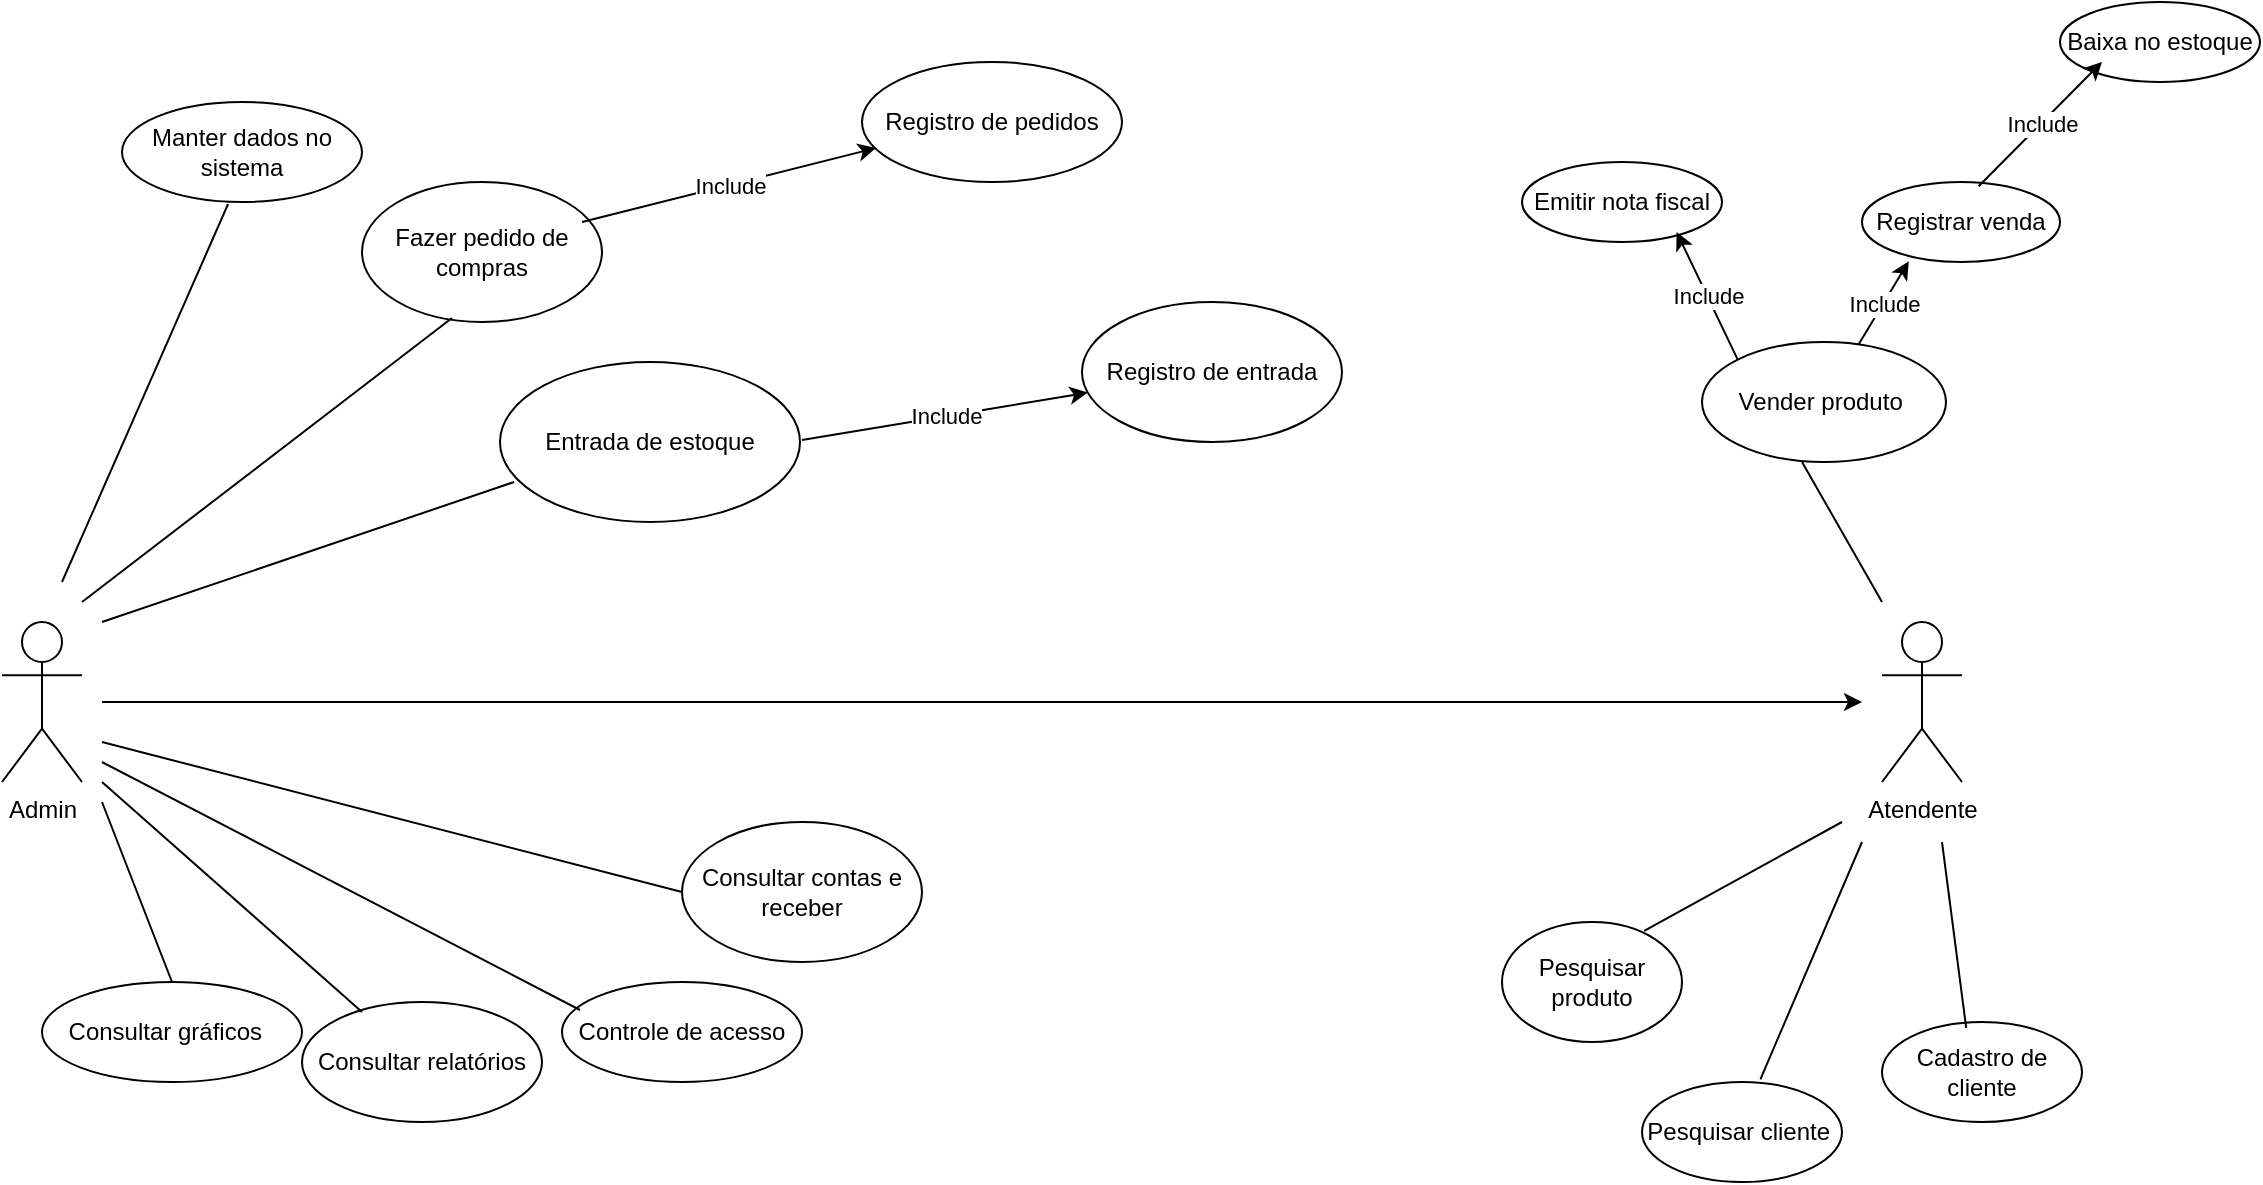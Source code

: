 <mxfile version="21.3.3" type="device">
  <diagram id="sPfsV-2h1qYcOUSBaJ0Z" name="Página-2">
    <mxGraphModel dx="2206" dy="1175" grid="1" gridSize="10" guides="1" tooltips="1" connect="1" arrows="1" fold="1" page="1" pageScale="1" pageWidth="850" pageHeight="1100" math="0" shadow="0">
      <root>
        <mxCell id="0" />
        <mxCell id="1" parent="0" />
        <mxCell id="1v7Oj3je-4pJ5UF3JADJ-1" value="Admin" style="shape=umlActor;verticalLabelPosition=bottom;verticalAlign=top;html=1;outlineConnect=0;" vertex="1" parent="1">
          <mxGeometry x="30" y="330" width="40" height="80" as="geometry" />
        </mxCell>
        <mxCell id="1v7Oj3je-4pJ5UF3JADJ-2" value="Manter dados no sistema" style="ellipse;whiteSpace=wrap;html=1;" vertex="1" parent="1">
          <mxGeometry x="90" y="70" width="120" height="50" as="geometry" />
        </mxCell>
        <mxCell id="1v7Oj3je-4pJ5UF3JADJ-3" value="Fazer pedido de compras" style="ellipse;whiteSpace=wrap;html=1;" vertex="1" parent="1">
          <mxGeometry x="210" y="110" width="120" height="70" as="geometry" />
        </mxCell>
        <mxCell id="1v7Oj3je-4pJ5UF3JADJ-4" value="Entrada de estoque" style="ellipse;whiteSpace=wrap;html=1;" vertex="1" parent="1">
          <mxGeometry x="279" y="200" width="150" height="80" as="geometry" />
        </mxCell>
        <mxCell id="1v7Oj3je-4pJ5UF3JADJ-5" value="Consultar gráficos&amp;nbsp;&amp;nbsp;" style="ellipse;whiteSpace=wrap;html=1;" vertex="1" parent="1">
          <mxGeometry x="50" y="510" width="130" height="50" as="geometry" />
        </mxCell>
        <mxCell id="1v7Oj3je-4pJ5UF3JADJ-6" value="Consultar relatórios" style="ellipse;whiteSpace=wrap;html=1;" vertex="1" parent="1">
          <mxGeometry x="180" y="520" width="120" height="60" as="geometry" />
        </mxCell>
        <mxCell id="1v7Oj3je-4pJ5UF3JADJ-7" value="Controle de acesso" style="ellipse;whiteSpace=wrap;html=1;" vertex="1" parent="1">
          <mxGeometry x="310" y="510" width="120" height="50" as="geometry" />
        </mxCell>
        <mxCell id="1v7Oj3je-4pJ5UF3JADJ-8" value="Consultar contas e receber" style="ellipse;whiteSpace=wrap;html=1;" vertex="1" parent="1">
          <mxGeometry x="370" y="430" width="120" height="70" as="geometry" />
        </mxCell>
        <mxCell id="1v7Oj3je-4pJ5UF3JADJ-9" value="" style="endArrow=none;html=1;rounded=0;entryX=0.442;entryY=1.02;entryDx=0;entryDy=0;entryPerimeter=0;" edge="1" parent="1" target="1v7Oj3je-4pJ5UF3JADJ-2">
          <mxGeometry width="50" height="50" relative="1" as="geometry">
            <mxPoint x="60" y="310" as="sourcePoint" />
            <mxPoint x="95" y="260" as="targetPoint" />
          </mxGeometry>
        </mxCell>
        <mxCell id="1v7Oj3je-4pJ5UF3JADJ-10" value="" style="endArrow=none;html=1;rounded=0;entryX=0.047;entryY=0.75;entryDx=0;entryDy=0;entryPerimeter=0;" edge="1" parent="1" target="1v7Oj3je-4pJ5UF3JADJ-4">
          <mxGeometry width="50" height="50" relative="1" as="geometry">
            <mxPoint x="80" y="330" as="sourcePoint" />
            <mxPoint x="250" y="240" as="targetPoint" />
          </mxGeometry>
        </mxCell>
        <mxCell id="1v7Oj3je-4pJ5UF3JADJ-11" value="" style="endArrow=none;html=1;rounded=0;entryX=0.375;entryY=0.971;entryDx=0;entryDy=0;entryPerimeter=0;" edge="1" parent="1" target="1v7Oj3je-4pJ5UF3JADJ-3">
          <mxGeometry width="50" height="50" relative="1" as="geometry">
            <mxPoint x="70" y="320" as="sourcePoint" />
            <mxPoint x="110" y="290" as="targetPoint" />
          </mxGeometry>
        </mxCell>
        <mxCell id="1v7Oj3je-4pJ5UF3JADJ-13" value="" style="endArrow=none;html=1;rounded=0;exitX=0.5;exitY=0;exitDx=0;exitDy=0;" edge="1" parent="1" source="1v7Oj3je-4pJ5UF3JADJ-5">
          <mxGeometry width="50" height="50" relative="1" as="geometry">
            <mxPoint x="80" y="480" as="sourcePoint" />
            <mxPoint x="80" y="420" as="targetPoint" />
          </mxGeometry>
        </mxCell>
        <mxCell id="1v7Oj3je-4pJ5UF3JADJ-14" value="" style="endArrow=none;html=1;rounded=0;entryX=0.25;entryY=0.083;entryDx=0;entryDy=0;entryPerimeter=0;" edge="1" parent="1" target="1v7Oj3je-4pJ5UF3JADJ-6">
          <mxGeometry width="50" height="50" relative="1" as="geometry">
            <mxPoint x="80" y="410" as="sourcePoint" />
            <mxPoint x="290" y="360" as="targetPoint" />
          </mxGeometry>
        </mxCell>
        <mxCell id="1v7Oj3je-4pJ5UF3JADJ-15" value="" style="endArrow=none;html=1;rounded=0;entryX=0.075;entryY=0.28;entryDx=0;entryDy=0;entryPerimeter=0;" edge="1" parent="1" target="1v7Oj3je-4pJ5UF3JADJ-7">
          <mxGeometry width="50" height="50" relative="1" as="geometry">
            <mxPoint x="80" y="400" as="sourcePoint" />
            <mxPoint x="290" y="360" as="targetPoint" />
          </mxGeometry>
        </mxCell>
        <mxCell id="1v7Oj3je-4pJ5UF3JADJ-16" value="" style="endArrow=none;html=1;rounded=0;exitX=0;exitY=0.5;exitDx=0;exitDy=0;" edge="1" parent="1" source="1v7Oj3je-4pJ5UF3JADJ-8">
          <mxGeometry width="50" height="50" relative="1" as="geometry">
            <mxPoint x="240" y="410" as="sourcePoint" />
            <mxPoint x="80" y="390" as="targetPoint" />
          </mxGeometry>
        </mxCell>
        <mxCell id="1v7Oj3je-4pJ5UF3JADJ-42" value="Registro de pedidos" style="ellipse;whiteSpace=wrap;html=1;" vertex="1" parent="1">
          <mxGeometry x="460" y="50" width="130" height="60" as="geometry" />
        </mxCell>
        <mxCell id="1v7Oj3je-4pJ5UF3JADJ-43" value="Registro de entrada" style="ellipse;whiteSpace=wrap;html=1;" vertex="1" parent="1">
          <mxGeometry x="570" y="170" width="130" height="70" as="geometry" />
        </mxCell>
        <mxCell id="1v7Oj3je-4pJ5UF3JADJ-58" value="" style="endArrow=classic;html=1;rounded=0;" edge="1" parent="1" target="1v7Oj3je-4pJ5UF3JADJ-43">
          <mxGeometry relative="1" as="geometry">
            <mxPoint x="430" y="239" as="sourcePoint" />
            <mxPoint x="530" y="239" as="targetPoint" />
          </mxGeometry>
        </mxCell>
        <mxCell id="1v7Oj3je-4pJ5UF3JADJ-59" value="Include" style="edgeLabel;resizable=0;html=1;align=center;verticalAlign=middle;" connectable="0" vertex="1" parent="1v7Oj3je-4pJ5UF3JADJ-58">
          <mxGeometry relative="1" as="geometry" />
        </mxCell>
        <mxCell id="1v7Oj3je-4pJ5UF3JADJ-60" value="" style="endArrow=classic;html=1;rounded=0;entryX=0.054;entryY=0.717;entryDx=0;entryDy=0;entryPerimeter=0;exitX=0.917;exitY=0.286;exitDx=0;exitDy=0;exitPerimeter=0;" edge="1" parent="1" source="1v7Oj3je-4pJ5UF3JADJ-3" target="1v7Oj3je-4pJ5UF3JADJ-42">
          <mxGeometry relative="1" as="geometry">
            <mxPoint x="329" y="130" as="sourcePoint" />
            <mxPoint x="429" y="130" as="targetPoint" />
          </mxGeometry>
        </mxCell>
        <mxCell id="1v7Oj3je-4pJ5UF3JADJ-61" value="Include" style="edgeLabel;resizable=0;html=1;align=center;verticalAlign=middle;" connectable="0" vertex="1" parent="1v7Oj3je-4pJ5UF3JADJ-60">
          <mxGeometry relative="1" as="geometry" />
        </mxCell>
        <mxCell id="1v7Oj3je-4pJ5UF3JADJ-86" value="Atendente" style="shape=umlActor;verticalLabelPosition=bottom;verticalAlign=top;html=1;outlineConnect=0;" vertex="1" parent="1">
          <mxGeometry x="970" y="330" width="40" height="80" as="geometry" />
        </mxCell>
        <mxCell id="1v7Oj3je-4pJ5UF3JADJ-87" value="Vender produto&amp;nbsp;" style="ellipse;whiteSpace=wrap;html=1;" vertex="1" parent="1">
          <mxGeometry x="880" y="190" width="122" height="60" as="geometry" />
        </mxCell>
        <mxCell id="1v7Oj3je-4pJ5UF3JADJ-88" value="Pesquisar produto" style="ellipse;whiteSpace=wrap;html=1;" vertex="1" parent="1">
          <mxGeometry x="780" y="480" width="90" height="60" as="geometry" />
        </mxCell>
        <mxCell id="1v7Oj3je-4pJ5UF3JADJ-89" value="Pesquisar cliente&amp;nbsp;" style="ellipse;whiteSpace=wrap;html=1;" vertex="1" parent="1">
          <mxGeometry x="850" y="560" width="100" height="50" as="geometry" />
        </mxCell>
        <mxCell id="1v7Oj3je-4pJ5UF3JADJ-90" value="Cadastro de cliente" style="ellipse;whiteSpace=wrap;html=1;" vertex="1" parent="1">
          <mxGeometry x="970" y="530" width="100" height="50" as="geometry" />
        </mxCell>
        <mxCell id="1v7Oj3je-4pJ5UF3JADJ-94" value="Emitir nota fiscal" style="ellipse;whiteSpace=wrap;html=1;" vertex="1" parent="1">
          <mxGeometry x="790" y="100" width="100" height="40" as="geometry" />
        </mxCell>
        <mxCell id="1v7Oj3je-4pJ5UF3JADJ-95" value="Registrar venda" style="ellipse;whiteSpace=wrap;html=1;" vertex="1" parent="1">
          <mxGeometry x="960" y="110" width="99" height="40" as="geometry" />
        </mxCell>
        <mxCell id="1v7Oj3je-4pJ5UF3JADJ-96" value="Baixa no estoque" style="ellipse;whiteSpace=wrap;html=1;" vertex="1" parent="1">
          <mxGeometry x="1059" y="20" width="100" height="40" as="geometry" />
        </mxCell>
        <mxCell id="1v7Oj3je-4pJ5UF3JADJ-97" value="" style="endArrow=none;html=1;rounded=0;exitX=0.41;exitY=1;exitDx=0;exitDy=0;exitPerimeter=0;" edge="1" parent="1" source="1v7Oj3je-4pJ5UF3JADJ-87">
          <mxGeometry width="50" height="50" relative="1" as="geometry">
            <mxPoint x="5820" y="280" as="sourcePoint" />
            <mxPoint x="970" y="320" as="targetPoint" />
          </mxGeometry>
        </mxCell>
        <mxCell id="1v7Oj3je-4pJ5UF3JADJ-106" value="" style="endArrow=none;html=1;rounded=0;exitX=0.421;exitY=0.059;exitDx=0;exitDy=0;exitPerimeter=0;" edge="1" parent="1" source="1v7Oj3je-4pJ5UF3JADJ-90">
          <mxGeometry width="50" height="50" relative="1" as="geometry">
            <mxPoint x="1010" y="530" as="sourcePoint" />
            <mxPoint x="1000" y="440" as="targetPoint" />
          </mxGeometry>
        </mxCell>
        <mxCell id="1v7Oj3je-4pJ5UF3JADJ-107" value="" style="endArrow=none;html=1;rounded=0;exitX=0.592;exitY=-0.027;exitDx=0;exitDy=0;exitPerimeter=0;" edge="1" parent="1" source="1v7Oj3je-4pJ5UF3JADJ-89">
          <mxGeometry width="50" height="50" relative="1" as="geometry">
            <mxPoint x="1160" y="500" as="sourcePoint" />
            <mxPoint x="960" y="440" as="targetPoint" />
            <Array as="points" />
          </mxGeometry>
        </mxCell>
        <mxCell id="1v7Oj3je-4pJ5UF3JADJ-108" value="" style="endArrow=none;html=1;rounded=0;exitX=0.79;exitY=0.073;exitDx=0;exitDy=0;exitPerimeter=0;" edge="1" parent="1" source="1v7Oj3je-4pJ5UF3JADJ-88">
          <mxGeometry width="50" height="50" relative="1" as="geometry">
            <mxPoint x="850" y="490" as="sourcePoint" />
            <mxPoint x="950" y="430" as="targetPoint" />
          </mxGeometry>
        </mxCell>
        <mxCell id="1v7Oj3je-4pJ5UF3JADJ-109" value="" style="endArrow=classic;html=1;rounded=0;" edge="1" parent="1">
          <mxGeometry width="50" height="50" relative="1" as="geometry">
            <mxPoint x="80" y="370" as="sourcePoint" />
            <mxPoint x="960" y="370" as="targetPoint" />
          </mxGeometry>
        </mxCell>
        <mxCell id="1v7Oj3je-4pJ5UF3JADJ-111" value="" style="endArrow=classic;html=1;rounded=0;exitX=0;exitY=0;exitDx=0;exitDy=0;entryX=0.773;entryY=0.875;entryDx=0;entryDy=0;entryPerimeter=0;" edge="1" parent="1" source="1v7Oj3je-4pJ5UF3JADJ-87" target="1v7Oj3je-4pJ5UF3JADJ-94">
          <mxGeometry relative="1" as="geometry">
            <mxPoint x="902" y="180" as="sourcePoint" />
            <mxPoint x="1002" y="180" as="targetPoint" />
          </mxGeometry>
        </mxCell>
        <mxCell id="1v7Oj3je-4pJ5UF3JADJ-112" value="Include" style="edgeLabel;resizable=0;html=1;align=center;verticalAlign=middle;" connectable="0" vertex="1" parent="1v7Oj3je-4pJ5UF3JADJ-111">
          <mxGeometry relative="1" as="geometry" />
        </mxCell>
        <mxCell id="1v7Oj3je-4pJ5UF3JADJ-114" value="" style="endArrow=classic;html=1;rounded=0;entryX=0.236;entryY=0.992;entryDx=0;entryDy=0;entryPerimeter=0;" edge="1" parent="1" source="1v7Oj3je-4pJ5UF3JADJ-87" target="1v7Oj3je-4pJ5UF3JADJ-95">
          <mxGeometry relative="1" as="geometry">
            <mxPoint x="960" y="189.17" as="sourcePoint" />
            <mxPoint x="1060" y="189.17" as="targetPoint" />
          </mxGeometry>
        </mxCell>
        <mxCell id="1v7Oj3je-4pJ5UF3JADJ-115" value="Include" style="edgeLabel;resizable=0;html=1;align=center;verticalAlign=middle;" connectable="0" vertex="1" parent="1v7Oj3je-4pJ5UF3JADJ-114">
          <mxGeometry relative="1" as="geometry" />
        </mxCell>
        <mxCell id="1v7Oj3je-4pJ5UF3JADJ-116" value="" style="endArrow=classic;html=1;rounded=0;entryX=0.21;entryY=0.75;entryDx=0;entryDy=0;entryPerimeter=0;exitX=0.589;exitY=0.054;exitDx=0;exitDy=0;exitPerimeter=0;" edge="1" parent="1" source="1v7Oj3je-4pJ5UF3JADJ-95" target="1v7Oj3je-4pJ5UF3JADJ-96">
          <mxGeometry relative="1" as="geometry">
            <mxPoint x="1002" y="109.17" as="sourcePoint" />
            <mxPoint x="1102" y="109.17" as="targetPoint" />
          </mxGeometry>
        </mxCell>
        <mxCell id="1v7Oj3je-4pJ5UF3JADJ-117" value="Include" style="edgeLabel;resizable=0;html=1;align=center;verticalAlign=middle;" connectable="0" vertex="1" parent="1v7Oj3je-4pJ5UF3JADJ-116">
          <mxGeometry relative="1" as="geometry" />
        </mxCell>
      </root>
    </mxGraphModel>
  </diagram>
</mxfile>
